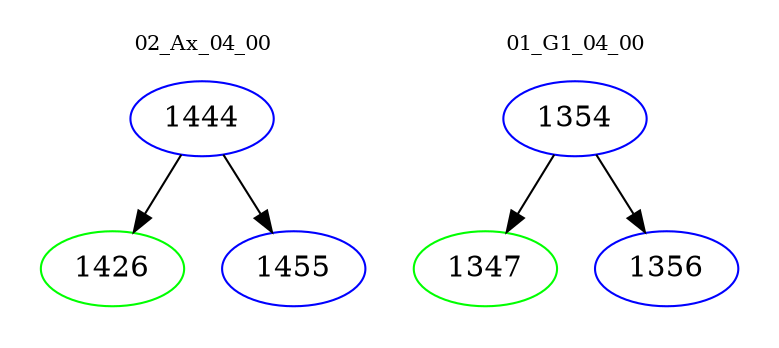 digraph{
subgraph cluster_0 {
color = white
label = "02_Ax_04_00";
fontsize=10;
T0_1444 [label="1444", color="blue"]
T0_1444 -> T0_1426 [color="black"]
T0_1426 [label="1426", color="green"]
T0_1444 -> T0_1455 [color="black"]
T0_1455 [label="1455", color="blue"]
}
subgraph cluster_1 {
color = white
label = "01_G1_04_00";
fontsize=10;
T1_1354 [label="1354", color="blue"]
T1_1354 -> T1_1347 [color="black"]
T1_1347 [label="1347", color="green"]
T1_1354 -> T1_1356 [color="black"]
T1_1356 [label="1356", color="blue"]
}
}
